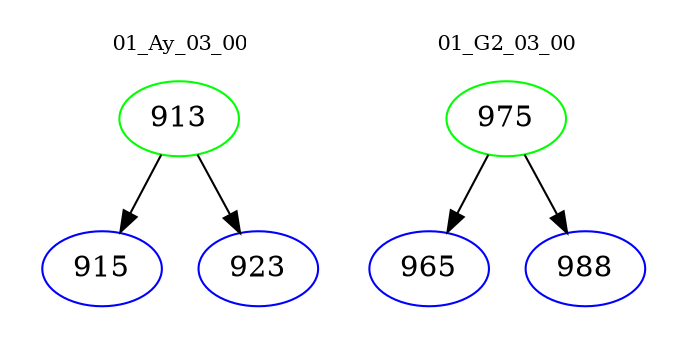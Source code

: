 digraph{
subgraph cluster_0 {
color = white
label = "01_Ay_03_00";
fontsize=10;
T0_913 [label="913", color="green"]
T0_913 -> T0_915 [color="black"]
T0_915 [label="915", color="blue"]
T0_913 -> T0_923 [color="black"]
T0_923 [label="923", color="blue"]
}
subgraph cluster_1 {
color = white
label = "01_G2_03_00";
fontsize=10;
T1_975 [label="975", color="green"]
T1_975 -> T1_965 [color="black"]
T1_965 [label="965", color="blue"]
T1_975 -> T1_988 [color="black"]
T1_988 [label="988", color="blue"]
}
}
